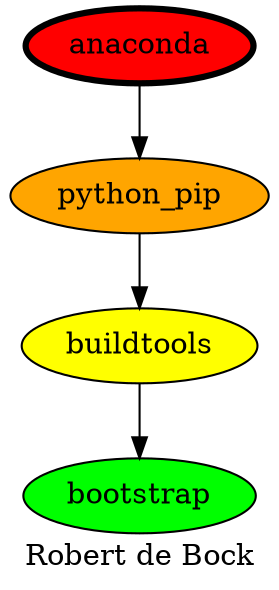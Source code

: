 digraph PhiloDilemma {
  label = "Robert de Bock" ;
  overlap=false
  {
    bootstrap [fillcolor=green style=filled]
    buildtools [fillcolor=yellow style=filled]
    "python_pip" [fillcolor=orange style=filled]
    anaconda [fillcolor=red style=filled penwidth=3]
  }
  buildtools -> bootstrap
  "python_pip" -> buildtools
  anaconda -> "python_pip"
}
